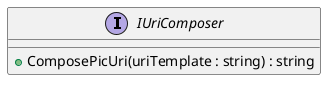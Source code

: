 @startuml IUriComposer
interface IUriComposer  {
    + ComposePicUri(uriTemplate : string) : string
}
@enduml